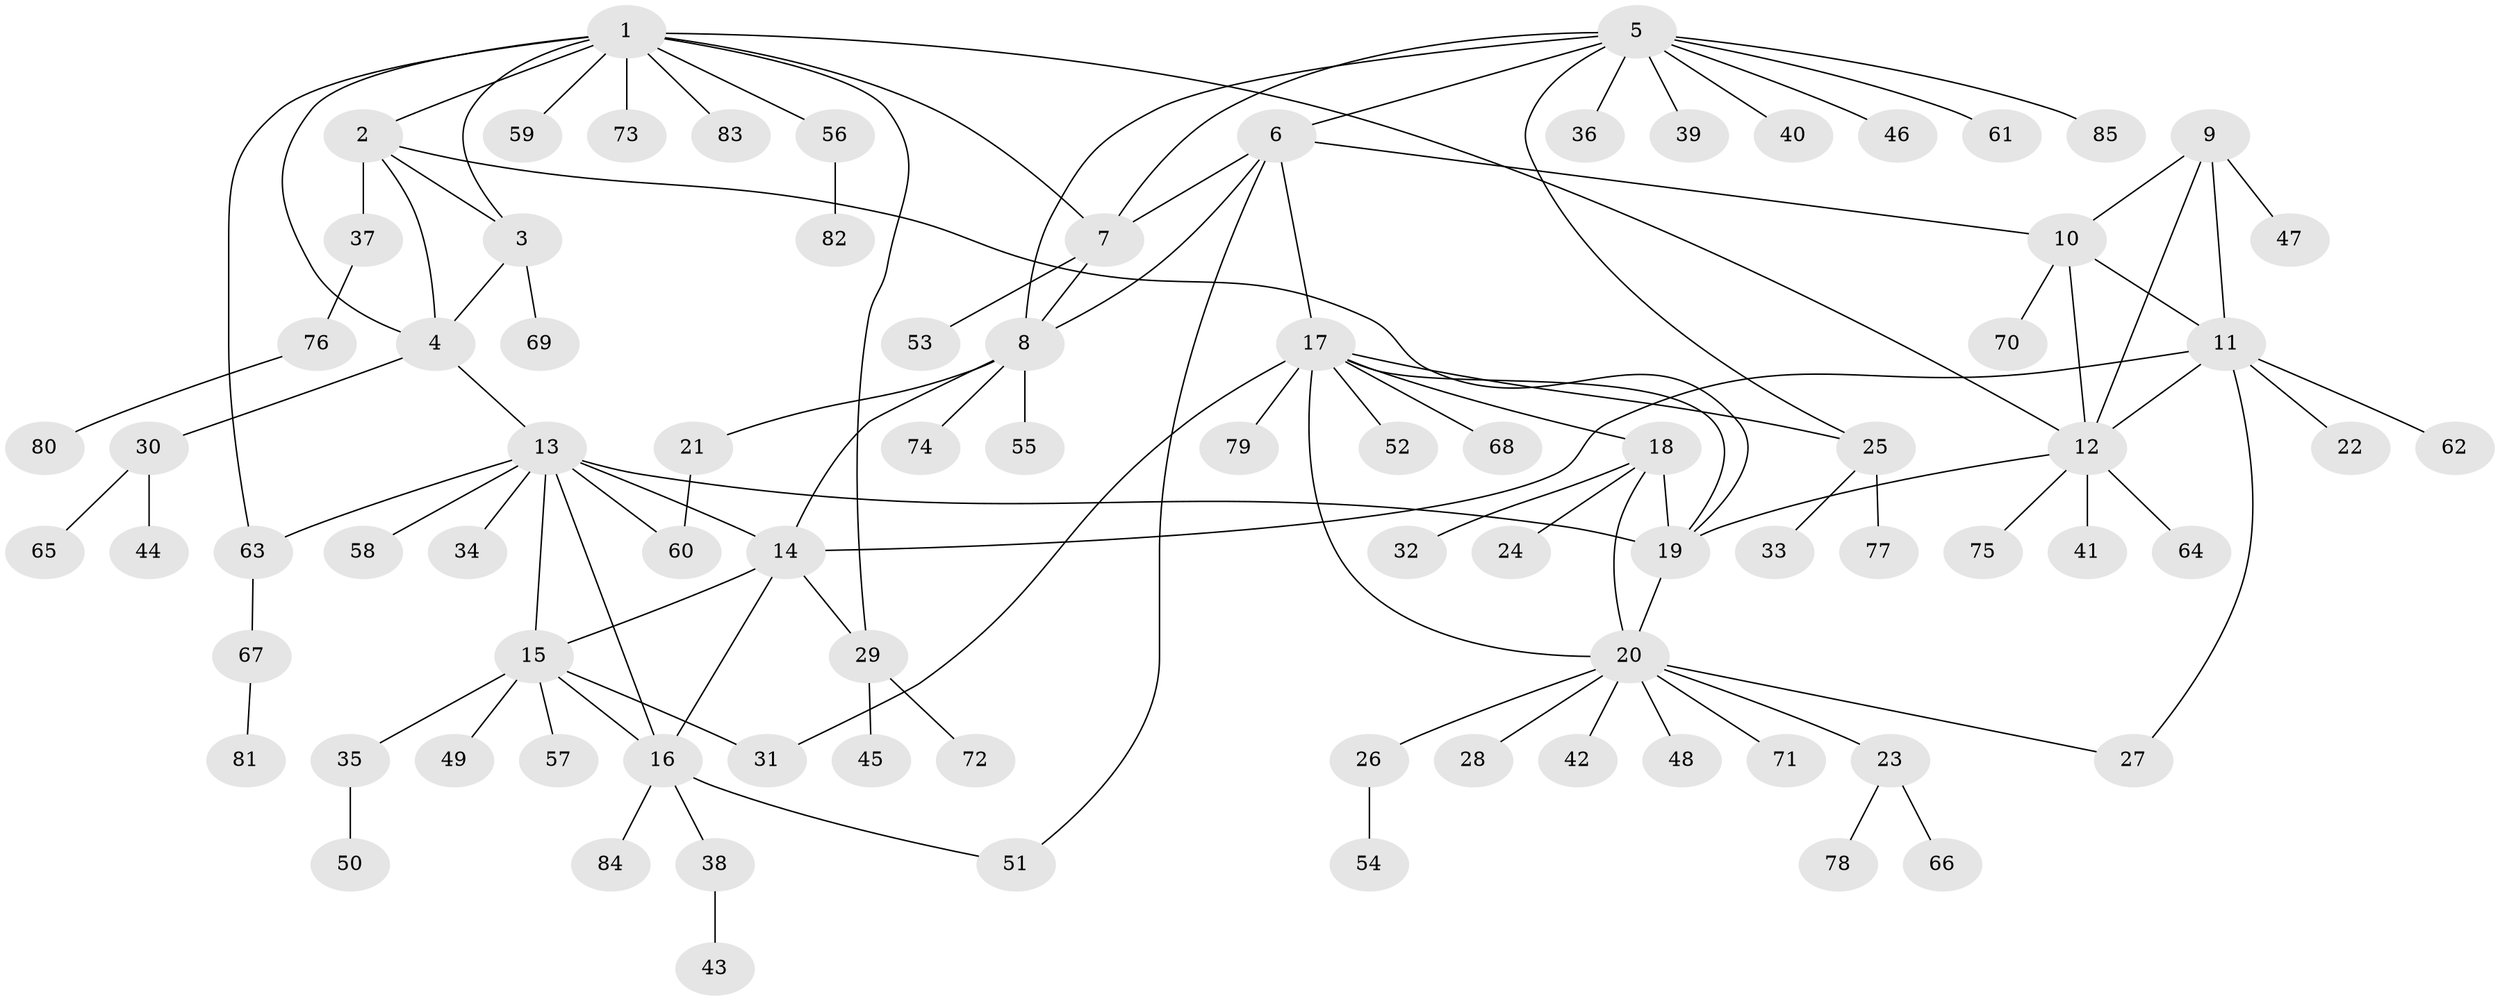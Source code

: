 // coarse degree distribution, {11: 0.01694915254237288, 5: 0.1016949152542373, 3: 0.03389830508474576, 9: 0.01694915254237288, 6: 0.05084745762711865, 4: 0.01694915254237288, 7: 0.03389830508474576, 10: 0.03389830508474576, 2: 0.11864406779661017, 1: 0.576271186440678}
// Generated by graph-tools (version 1.1) at 2025/19/03/04/25 18:19:30]
// undirected, 85 vertices, 112 edges
graph export_dot {
graph [start="1"]
  node [color=gray90,style=filled];
  1;
  2;
  3;
  4;
  5;
  6;
  7;
  8;
  9;
  10;
  11;
  12;
  13;
  14;
  15;
  16;
  17;
  18;
  19;
  20;
  21;
  22;
  23;
  24;
  25;
  26;
  27;
  28;
  29;
  30;
  31;
  32;
  33;
  34;
  35;
  36;
  37;
  38;
  39;
  40;
  41;
  42;
  43;
  44;
  45;
  46;
  47;
  48;
  49;
  50;
  51;
  52;
  53;
  54;
  55;
  56;
  57;
  58;
  59;
  60;
  61;
  62;
  63;
  64;
  65;
  66;
  67;
  68;
  69;
  70;
  71;
  72;
  73;
  74;
  75;
  76;
  77;
  78;
  79;
  80;
  81;
  82;
  83;
  84;
  85;
  1 -- 2;
  1 -- 3;
  1 -- 4;
  1 -- 7;
  1 -- 12;
  1 -- 29;
  1 -- 56;
  1 -- 59;
  1 -- 63;
  1 -- 73;
  1 -- 83;
  2 -- 3;
  2 -- 4;
  2 -- 19;
  2 -- 37;
  3 -- 4;
  3 -- 69;
  4 -- 13;
  4 -- 30;
  5 -- 6;
  5 -- 7;
  5 -- 8;
  5 -- 25;
  5 -- 36;
  5 -- 39;
  5 -- 40;
  5 -- 46;
  5 -- 61;
  5 -- 85;
  6 -- 7;
  6 -- 8;
  6 -- 10;
  6 -- 17;
  6 -- 51;
  7 -- 8;
  7 -- 53;
  8 -- 14;
  8 -- 21;
  8 -- 55;
  8 -- 74;
  9 -- 10;
  9 -- 11;
  9 -- 12;
  9 -- 47;
  10 -- 11;
  10 -- 12;
  10 -- 70;
  11 -- 12;
  11 -- 14;
  11 -- 22;
  11 -- 27;
  11 -- 62;
  12 -- 19;
  12 -- 41;
  12 -- 64;
  12 -- 75;
  13 -- 14;
  13 -- 15;
  13 -- 16;
  13 -- 19;
  13 -- 34;
  13 -- 58;
  13 -- 60;
  13 -- 63;
  14 -- 15;
  14 -- 16;
  14 -- 29;
  15 -- 16;
  15 -- 31;
  15 -- 35;
  15 -- 49;
  15 -- 57;
  16 -- 38;
  16 -- 51;
  16 -- 84;
  17 -- 18;
  17 -- 19;
  17 -- 20;
  17 -- 25;
  17 -- 31;
  17 -- 52;
  17 -- 68;
  17 -- 79;
  18 -- 19;
  18 -- 20;
  18 -- 24;
  18 -- 32;
  19 -- 20;
  20 -- 23;
  20 -- 26;
  20 -- 27;
  20 -- 28;
  20 -- 42;
  20 -- 48;
  20 -- 71;
  21 -- 60;
  23 -- 66;
  23 -- 78;
  25 -- 33;
  25 -- 77;
  26 -- 54;
  29 -- 45;
  29 -- 72;
  30 -- 44;
  30 -- 65;
  35 -- 50;
  37 -- 76;
  38 -- 43;
  56 -- 82;
  63 -- 67;
  67 -- 81;
  76 -- 80;
}
